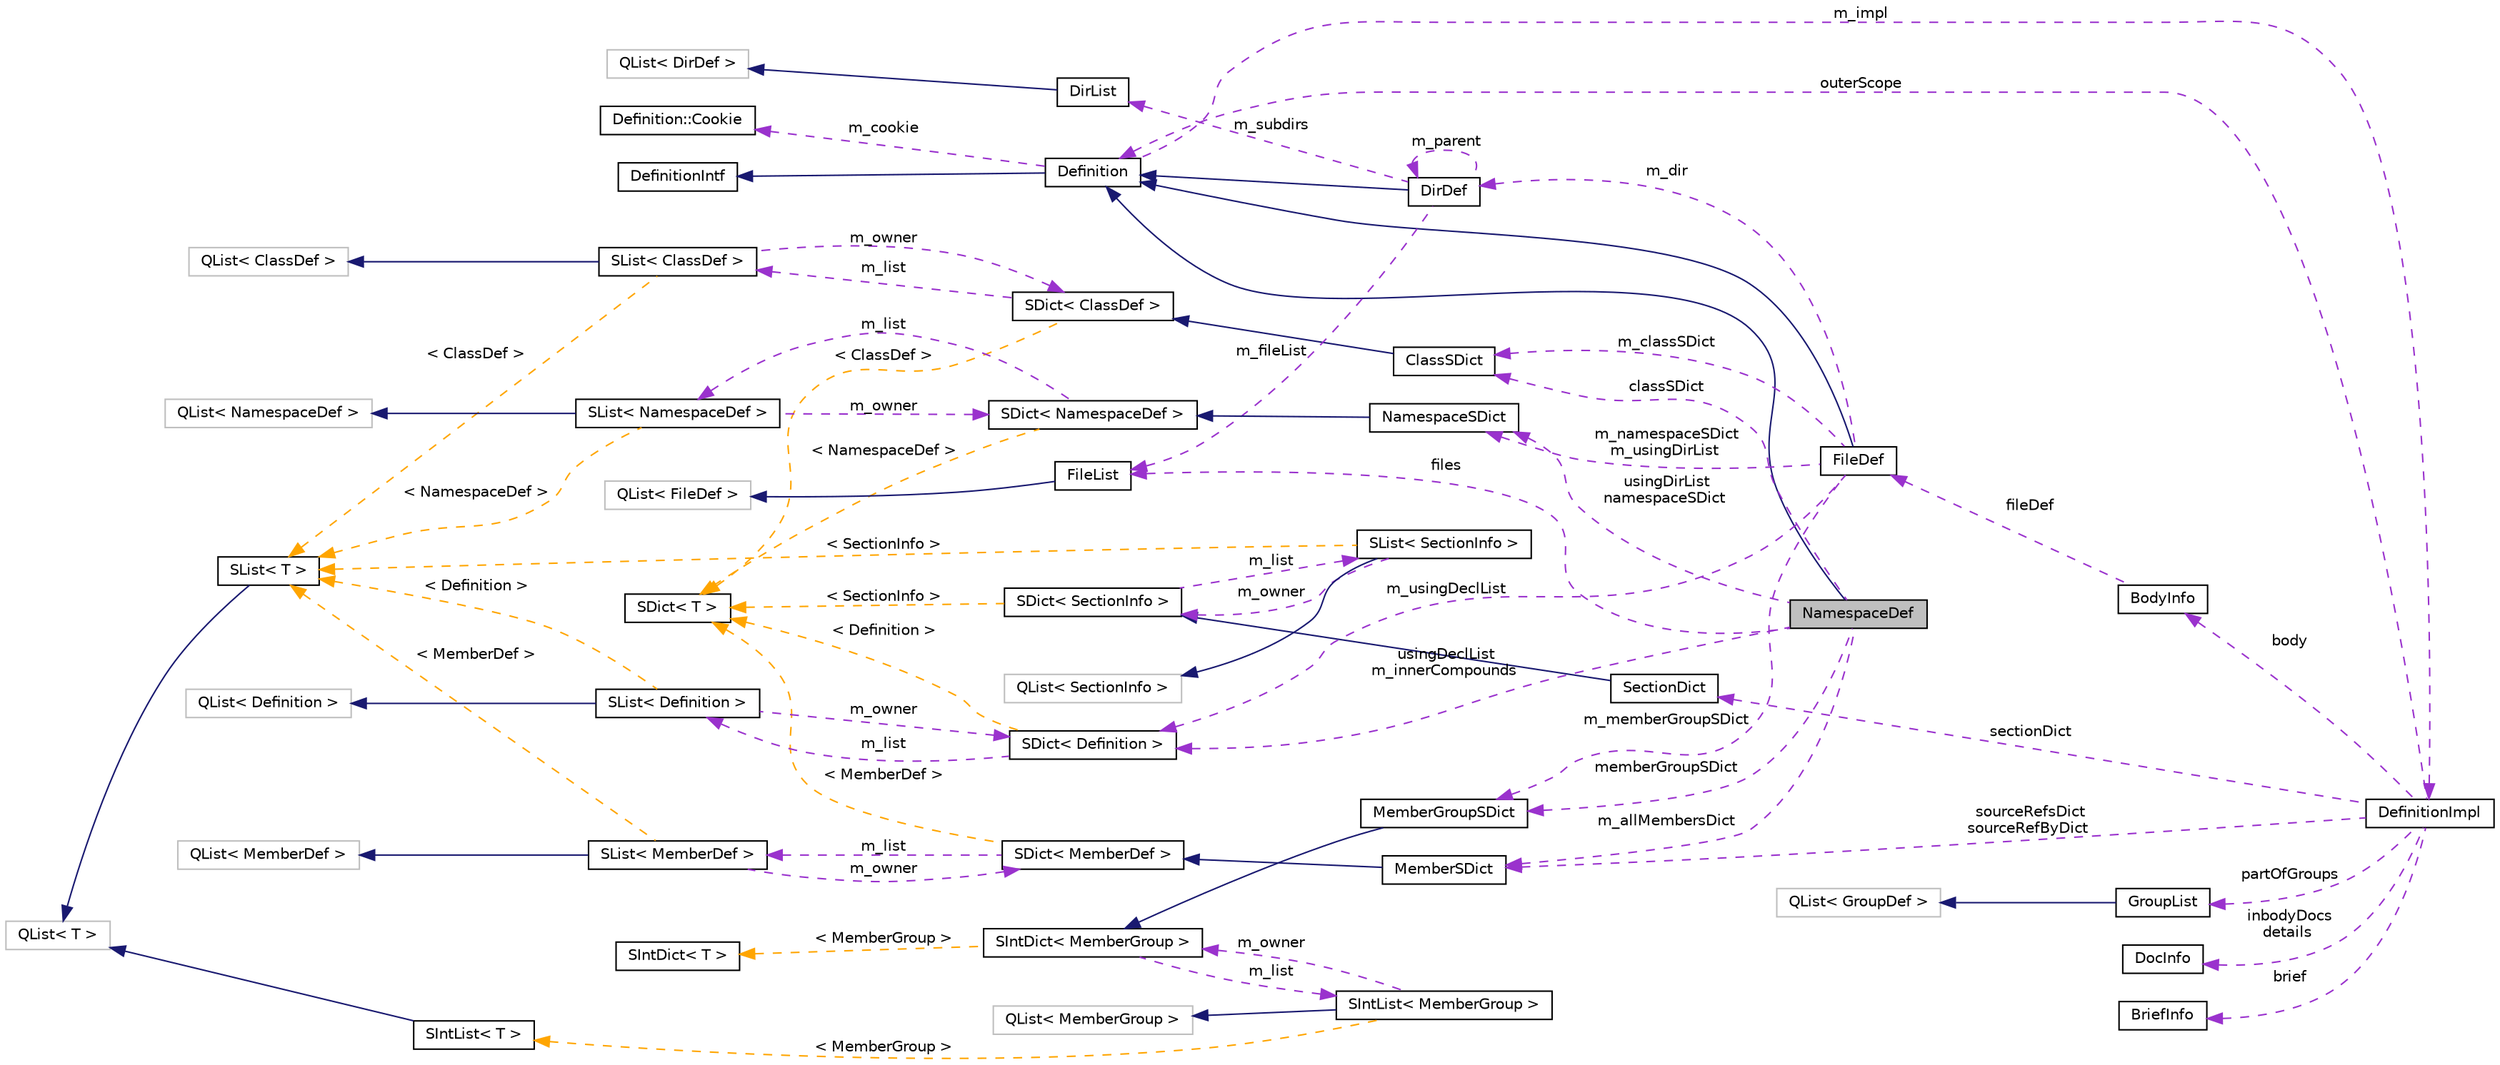 digraph "NamespaceDef"
{
 // INTERACTIVE_SVG=YES
  edge [fontname="Helvetica",fontsize="10",labelfontname="Helvetica",labelfontsize="10"];
  node [fontname="Helvetica",fontsize="10",shape=record];
  rankdir="LR";
  Node3 [label="NamespaceDef",height=0.2,width=0.4,color="black", fillcolor="grey75", style="filled", fontcolor="black"];
  Node4 -> Node3 [dir="back",color="midnightblue",fontsize="10",style="solid",fontname="Helvetica"];
  Node4 [label="Definition",height=0.2,width=0.4,color="black", fillcolor="white", style="filled",URL="$d5/dcc/class_definition.html",tooltip="The common base class of all entity definitions found in the sources. "];
  Node5 -> Node4 [dir="back",color="midnightblue",fontsize="10",style="solid",fontname="Helvetica"];
  Node5 [label="DefinitionIntf",height=0.2,width=0.4,color="black", fillcolor="white", style="filled",URL="$d9/d4a/class_definition_intf.html",tooltip="Abstract interface for a Definition or DefinitionList. "];
  Node6 -> Node4 [dir="back",color="darkorchid3",fontsize="10",style="dashed",label=" m_cookie" ,fontname="Helvetica"];
  Node6 [label="Definition::Cookie",height=0.2,width=0.4,color="black", fillcolor="white", style="filled",URL="$d1/d2f/struct_definition_1_1_cookie.html"];
  Node7 -> Node4 [dir="back",color="darkorchid3",fontsize="10",style="dashed",label=" m_impl" ,fontname="Helvetica"];
  Node7 [label="DefinitionImpl",height=0.2,width=0.4,color="black", fillcolor="white", style="filled",URL="$d3/ddf/class_definition_impl.html",tooltip="Private data associated with a Symbol Definition object. "];
  Node8 -> Node7 [dir="back",color="darkorchid3",fontsize="10",style="dashed",label=" sectionDict" ,fontname="Helvetica"];
  Node8 [label="SectionDict",height=0.2,width=0.4,color="black", fillcolor="white", style="filled",URL="$de/d9a/class_section_dict.html",tooltip="Unsorted dictionary of SectionInfo objects. "];
  Node9 -> Node8 [dir="back",color="midnightblue",fontsize="10",style="solid",fontname="Helvetica"];
  Node9 [label="SDict\< SectionInfo \>",height=0.2,width=0.4,color="black", fillcolor="white", style="filled",URL="$d1/d50/class_s_dict.html"];
  Node10 -> Node9 [dir="back",color="darkorchid3",fontsize="10",style="dashed",label=" m_list" ,fontname="Helvetica"];
  Node10 [label="SList\< SectionInfo \>",height=0.2,width=0.4,color="black", fillcolor="white", style="filled",URL="$df/dce/class_s_list.html"];
  Node11 -> Node10 [dir="back",color="midnightblue",fontsize="10",style="solid",fontname="Helvetica"];
  Node11 [label="QList\< SectionInfo \>",height=0.2,width=0.4,color="grey75", fillcolor="white", style="filled"];
  Node9 -> Node10 [dir="back",color="darkorchid3",fontsize="10",style="dashed",label=" m_owner" ,fontname="Helvetica"];
  Node12 -> Node10 [dir="back",color="orange",fontsize="10",style="dashed",label=" \< SectionInfo \>" ,fontname="Helvetica"];
  Node12 [label="SList\< T \>",height=0.2,width=0.4,color="black", fillcolor="white", style="filled",URL="$df/dce/class_s_list.html",tooltip="internal wrapper class that redirects compareValues() to the dictionary "];
  Node13 -> Node12 [dir="back",color="midnightblue",fontsize="10",style="solid",fontname="Helvetica"];
  Node13 [label="QList\< T \>",height=0.2,width=0.4,color="grey75", fillcolor="white", style="filled"];
  Node14 -> Node9 [dir="back",color="orange",fontsize="10",style="dashed",label=" \< SectionInfo \>" ,fontname="Helvetica"];
  Node14 [label="SDict\< T \>",height=0.2,width=0.4,color="black", fillcolor="white", style="filled",URL="$d1/d50/class_s_dict.html",tooltip="Ordered dictionary of elements of type T. "];
  Node15 -> Node7 [dir="back",color="darkorchid3",fontsize="10",style="dashed",label=" body" ,fontname="Helvetica"];
  Node15 [label="BodyInfo",height=0.2,width=0.4,color="black", fillcolor="white", style="filled",URL="$db/dab/struct_body_info.html",tooltip="Data associated with description found in the body. "];
  Node16 -> Node15 [dir="back",color="darkorchid3",fontsize="10",style="dashed",label=" fileDef" ,fontname="Helvetica"];
  Node16 [label="FileDef",height=0.2,width=0.4,color="black", fillcolor="white", style="filled",URL="$de/db0/class_file_def.html",tooltip="A model of a file symbol. "];
  Node4 -> Node16 [dir="back",color="midnightblue",fontsize="10",style="solid",fontname="Helvetica"];
  Node17 -> Node16 [dir="back",color="darkorchid3",fontsize="10",style="dashed",label=" m_classSDict" ,fontname="Helvetica"];
  Node17 [label="ClassSDict",height=0.2,width=0.4,color="black", fillcolor="white", style="filled",URL="$d9/d3d/class_class_s_dict.html",tooltip="A sorted dictionary of ClassDef objects. "];
  Node18 -> Node17 [dir="back",color="midnightblue",fontsize="10",style="solid",fontname="Helvetica"];
  Node18 [label="SDict\< ClassDef \>",height=0.2,width=0.4,color="black", fillcolor="white", style="filled",URL="$d1/d50/class_s_dict.html"];
  Node19 -> Node18 [dir="back",color="darkorchid3",fontsize="10",style="dashed",label=" m_list" ,fontname="Helvetica"];
  Node19 [label="SList\< ClassDef \>",height=0.2,width=0.4,color="black", fillcolor="white", style="filled",URL="$df/dce/class_s_list.html"];
  Node20 -> Node19 [dir="back",color="midnightblue",fontsize="10",style="solid",fontname="Helvetica"];
  Node20 [label="QList\< ClassDef \>",height=0.2,width=0.4,color="grey75", fillcolor="white", style="filled"];
  Node18 -> Node19 [dir="back",color="darkorchid3",fontsize="10",style="dashed",label=" m_owner" ,fontname="Helvetica"];
  Node12 -> Node19 [dir="back",color="orange",fontsize="10",style="dashed",label=" \< ClassDef \>" ,fontname="Helvetica"];
  Node14 -> Node18 [dir="back",color="orange",fontsize="10",style="dashed",label=" \< ClassDef \>" ,fontname="Helvetica"];
  Node21 -> Node16 [dir="back",color="darkorchid3",fontsize="10",style="dashed",label=" m_usingDeclList" ,fontname="Helvetica"];
  Node21 [label="SDict\< Definition \>",height=0.2,width=0.4,color="black", fillcolor="white", style="filled",URL="$d1/d50/class_s_dict.html"];
  Node22 -> Node21 [dir="back",color="darkorchid3",fontsize="10",style="dashed",label=" m_list" ,fontname="Helvetica"];
  Node22 [label="SList\< Definition \>",height=0.2,width=0.4,color="black", fillcolor="white", style="filled",URL="$df/dce/class_s_list.html"];
  Node23 -> Node22 [dir="back",color="midnightblue",fontsize="10",style="solid",fontname="Helvetica"];
  Node23 [label="QList\< Definition \>",height=0.2,width=0.4,color="grey75", fillcolor="white", style="filled"];
  Node21 -> Node22 [dir="back",color="darkorchid3",fontsize="10",style="dashed",label=" m_owner" ,fontname="Helvetica"];
  Node12 -> Node22 [dir="back",color="orange",fontsize="10",style="dashed",label=" \< Definition \>" ,fontname="Helvetica"];
  Node14 -> Node21 [dir="back",color="orange",fontsize="10",style="dashed",label=" \< Definition \>" ,fontname="Helvetica"];
  Node24 -> Node16 [dir="back",color="darkorchid3",fontsize="10",style="dashed",label=" m_memberGroupSDict" ,fontname="Helvetica"];
  Node24 [label="MemberGroupSDict",height=0.2,width=0.4,color="black", fillcolor="white", style="filled",URL="$dc/d1e/class_member_group_s_dict.html",tooltip="A sorted dictionary of MemberGroup objects. "];
  Node25 -> Node24 [dir="back",color="midnightblue",fontsize="10",style="solid",fontname="Helvetica"];
  Node25 [label="SIntDict\< MemberGroup \>",height=0.2,width=0.4,color="black", fillcolor="white", style="filled",URL="$d0/d9f/class_s_int_dict.html"];
  Node26 -> Node25 [dir="back",color="darkorchid3",fontsize="10",style="dashed",label=" m_list" ,fontname="Helvetica"];
  Node26 [label="SIntList\< MemberGroup \>",height=0.2,width=0.4,color="black", fillcolor="white", style="filled",URL="$d8/d9a/class_s_int_list.html"];
  Node27 -> Node26 [dir="back",color="midnightblue",fontsize="10",style="solid",fontname="Helvetica"];
  Node27 [label="QList\< MemberGroup \>",height=0.2,width=0.4,color="grey75", fillcolor="white", style="filled"];
  Node25 -> Node26 [dir="back",color="darkorchid3",fontsize="10",style="dashed",label=" m_owner" ,fontname="Helvetica"];
  Node28 -> Node26 [dir="back",color="orange",fontsize="10",style="dashed",label=" \< MemberGroup \>" ,fontname="Helvetica"];
  Node28 [label="SIntList\< T \>",height=0.2,width=0.4,color="black", fillcolor="white", style="filled",URL="$d8/d9a/class_s_int_list.html",tooltip="internal wrapper class that redirects compareValues() to the dictionary "];
  Node13 -> Node28 [dir="back",color="midnightblue",fontsize="10",style="solid",fontname="Helvetica"];
  Node29 -> Node25 [dir="back",color="orange",fontsize="10",style="dashed",label=" \< MemberGroup \>" ,fontname="Helvetica"];
  Node29 [label="SIntDict\< T \>",height=0.2,width=0.4,color="black", fillcolor="white", style="filled",URL="$d0/d9f/class_s_int_dict.html",tooltip="Ordered dictionary of elements of type T. "];
  Node30 -> Node16 [dir="back",color="darkorchid3",fontsize="10",style="dashed",label=" m_dir" ,fontname="Helvetica"];
  Node30 [label="DirDef",height=0.2,width=0.4,color="black", fillcolor="white", style="filled",URL="$d4/dd4/class_dir_def.html",tooltip="A model of a directory symbol. "];
  Node4 -> Node30 [dir="back",color="midnightblue",fontsize="10",style="solid",fontname="Helvetica"];
  Node31 -> Node30 [dir="back",color="darkorchid3",fontsize="10",style="dashed",label=" m_subdirs" ,fontname="Helvetica"];
  Node31 [label="DirList",height=0.2,width=0.4,color="black", fillcolor="white", style="filled",URL="$dc/d2a/class_dir_list.html",tooltip="A list of directories. "];
  Node32 -> Node31 [dir="back",color="midnightblue",fontsize="10",style="solid",fontname="Helvetica"];
  Node32 [label="QList\< DirDef \>",height=0.2,width=0.4,color="grey75", fillcolor="white", style="filled"];
  Node33 -> Node30 [dir="back",color="darkorchid3",fontsize="10",style="dashed",label=" m_fileList" ,fontname="Helvetica"];
  Node33 [label="FileList",height=0.2,width=0.4,color="black", fillcolor="white", style="filled",URL="$d0/d18/class_file_list.html",tooltip="Class representing a list of FileDef objects. "];
  Node34 -> Node33 [dir="back",color="midnightblue",fontsize="10",style="solid",fontname="Helvetica"];
  Node34 [label="QList\< FileDef \>",height=0.2,width=0.4,color="grey75", fillcolor="white", style="filled"];
  Node30 -> Node30 [dir="back",color="darkorchid3",fontsize="10",style="dashed",label=" m_parent" ,fontname="Helvetica"];
  Node35 -> Node16 [dir="back",color="darkorchid3",fontsize="10",style="dashed",label=" m_namespaceSDict\nm_usingDirList" ,fontname="Helvetica"];
  Node35 [label="NamespaceSDict",height=0.2,width=0.4,color="black", fillcolor="white", style="filled",URL="$d4/d8d/class_namespace_s_dict.html",tooltip="A sorted dictionary of NamespaceDef objects. "];
  Node36 -> Node35 [dir="back",color="midnightblue",fontsize="10",style="solid",fontname="Helvetica"];
  Node36 [label="SDict\< NamespaceDef \>",height=0.2,width=0.4,color="black", fillcolor="white", style="filled",URL="$d1/d50/class_s_dict.html"];
  Node37 -> Node36 [dir="back",color="darkorchid3",fontsize="10",style="dashed",label=" m_list" ,fontname="Helvetica"];
  Node37 [label="SList\< NamespaceDef \>",height=0.2,width=0.4,color="black", fillcolor="white", style="filled",URL="$df/dce/class_s_list.html"];
  Node38 -> Node37 [dir="back",color="midnightblue",fontsize="10",style="solid",fontname="Helvetica"];
  Node38 [label="QList\< NamespaceDef \>",height=0.2,width=0.4,color="grey75", fillcolor="white", style="filled"];
  Node36 -> Node37 [dir="back",color="darkorchid3",fontsize="10",style="dashed",label=" m_owner" ,fontname="Helvetica"];
  Node12 -> Node37 [dir="back",color="orange",fontsize="10",style="dashed",label=" \< NamespaceDef \>" ,fontname="Helvetica"];
  Node14 -> Node36 [dir="back",color="orange",fontsize="10",style="dashed",label=" \< NamespaceDef \>" ,fontname="Helvetica"];
  Node39 -> Node7 [dir="back",color="darkorchid3",fontsize="10",style="dashed",label=" sourceRefsDict\nsourceRefByDict" ,fontname="Helvetica"];
  Node39 [label="MemberSDict",height=0.2,width=0.4,color="black", fillcolor="white", style="filled",URL="$d6/dd6/class_member_s_dict.html",tooltip="A sorted dictionary of MemberDef objects. "];
  Node40 -> Node39 [dir="back",color="midnightblue",fontsize="10",style="solid",fontname="Helvetica"];
  Node40 [label="SDict\< MemberDef \>",height=0.2,width=0.4,color="black", fillcolor="white", style="filled",URL="$d1/d50/class_s_dict.html"];
  Node41 -> Node40 [dir="back",color="darkorchid3",fontsize="10",style="dashed",label=" m_list" ,fontname="Helvetica"];
  Node41 [label="SList\< MemberDef \>",height=0.2,width=0.4,color="black", fillcolor="white", style="filled",URL="$df/dce/class_s_list.html"];
  Node42 -> Node41 [dir="back",color="midnightblue",fontsize="10",style="solid",fontname="Helvetica"];
  Node42 [label="QList\< MemberDef \>",height=0.2,width=0.4,color="grey75", fillcolor="white", style="filled"];
  Node40 -> Node41 [dir="back",color="darkorchid3",fontsize="10",style="dashed",label=" m_owner" ,fontname="Helvetica"];
  Node12 -> Node41 [dir="back",color="orange",fontsize="10",style="dashed",label=" \< MemberDef \>" ,fontname="Helvetica"];
  Node14 -> Node40 [dir="back",color="orange",fontsize="10",style="dashed",label=" \< MemberDef \>" ,fontname="Helvetica"];
  Node43 -> Node7 [dir="back",color="darkorchid3",fontsize="10",style="dashed",label=" partOfGroups" ,fontname="Helvetica"];
  Node43 [label="GroupList",height=0.2,width=0.4,color="black", fillcolor="white", style="filled",URL="$d3/d3b/class_group_list.html",tooltip="A list of GroupDef objects. "];
  Node44 -> Node43 [dir="back",color="midnightblue",fontsize="10",style="solid",fontname="Helvetica"];
  Node44 [label="QList\< GroupDef \>",height=0.2,width=0.4,color="grey75", fillcolor="white", style="filled"];
  Node45 -> Node7 [dir="back",color="darkorchid3",fontsize="10",style="dashed",label=" inbodyDocs\ndetails" ,fontname="Helvetica"];
  Node45 [label="DocInfo",height=0.2,width=0.4,color="black", fillcolor="white", style="filled",URL="$d7/dd5/struct_doc_info.html",tooltip="Data associated with a detailed description. "];
  Node46 -> Node7 [dir="back",color="darkorchid3",fontsize="10",style="dashed",label=" brief" ,fontname="Helvetica"];
  Node46 [label="BriefInfo",height=0.2,width=0.4,color="black", fillcolor="white", style="filled",URL="$d0/da7/struct_brief_info.html",tooltip="Data associated with a brief description. "];
  Node4 -> Node7 [dir="back",color="darkorchid3",fontsize="10",style="dashed",label=" outerScope" ,fontname="Helvetica"];
  Node17 -> Node3 [dir="back",color="darkorchid3",fontsize="10",style="dashed",label=" classSDict" ,fontname="Helvetica"];
  Node39 -> Node3 [dir="back",color="darkorchid3",fontsize="10",style="dashed",label=" m_allMembersDict" ,fontname="Helvetica"];
  Node21 -> Node3 [dir="back",color="darkorchid3",fontsize="10",style="dashed",label=" usingDeclList\nm_innerCompounds" ,fontname="Helvetica"];
  Node33 -> Node3 [dir="back",color="darkorchid3",fontsize="10",style="dashed",label=" files" ,fontname="Helvetica"];
  Node24 -> Node3 [dir="back",color="darkorchid3",fontsize="10",style="dashed",label=" memberGroupSDict" ,fontname="Helvetica"];
  Node35 -> Node3 [dir="back",color="darkorchid3",fontsize="10",style="dashed",label=" usingDirList\nnamespaceSDict" ,fontname="Helvetica"];
}
